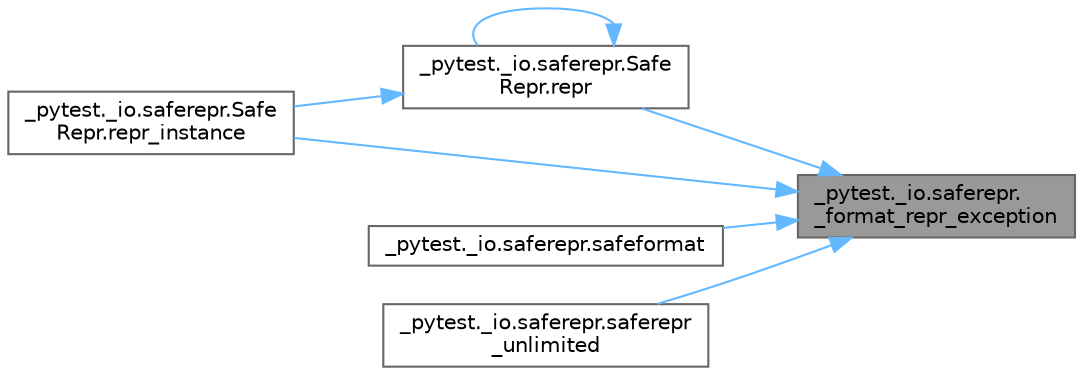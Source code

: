 digraph "_pytest._io.saferepr._format_repr_exception"
{
 // LATEX_PDF_SIZE
  bgcolor="transparent";
  edge [fontname=Helvetica,fontsize=10,labelfontname=Helvetica,labelfontsize=10];
  node [fontname=Helvetica,fontsize=10,shape=box,height=0.2,width=0.4];
  rankdir="RL";
  Node1 [id="Node000001",label="_pytest._io.saferepr.\l_format_repr_exception",height=0.2,width=0.4,color="gray40", fillcolor="grey60", style="filled", fontcolor="black",tooltip=" "];
  Node1 -> Node2 [id="edge1_Node000001_Node000002",dir="back",color="steelblue1",style="solid",tooltip=" "];
  Node2 [id="Node000002",label="_pytest._io.saferepr.Safe\lRepr.repr",height=0.2,width=0.4,color="grey40", fillcolor="white", style="filled",URL="$class__pytest_1_1__io_1_1saferepr_1_1_safe_repr.html#a9a13c924994a4faf69a5da98bff3111c",tooltip=" "];
  Node2 -> Node2 [id="edge2_Node000002_Node000002",dir="back",color="steelblue1",style="solid",tooltip=" "];
  Node2 -> Node3 [id="edge3_Node000002_Node000003",dir="back",color="steelblue1",style="solid",tooltip=" "];
  Node3 [id="Node000003",label="_pytest._io.saferepr.Safe\lRepr.repr_instance",height=0.2,width=0.4,color="grey40", fillcolor="white", style="filled",URL="$class__pytest_1_1__io_1_1saferepr_1_1_safe_repr.html#a74f59200629013ad03d024557fa92fb9",tooltip=" "];
  Node1 -> Node3 [id="edge4_Node000001_Node000003",dir="back",color="steelblue1",style="solid",tooltip=" "];
  Node1 -> Node4 [id="edge5_Node000001_Node000004",dir="back",color="steelblue1",style="solid",tooltip=" "];
  Node4 [id="Node000004",label="_pytest._io.saferepr.safeformat",height=0.2,width=0.4,color="grey40", fillcolor="white", style="filled",URL="$namespace__pytest_1_1__io_1_1saferepr.html#a37625d7a2e0c42df486a997a9483b49d",tooltip=" "];
  Node1 -> Node5 [id="edge6_Node000001_Node000005",dir="back",color="steelblue1",style="solid",tooltip=" "];
  Node5 [id="Node000005",label="_pytest._io.saferepr.saferepr\l_unlimited",height=0.2,width=0.4,color="grey40", fillcolor="white", style="filled",URL="$namespace__pytest_1_1__io_1_1saferepr.html#a9c4e44bea15d34f4e2a302eb58e0052b",tooltip=" "];
}
